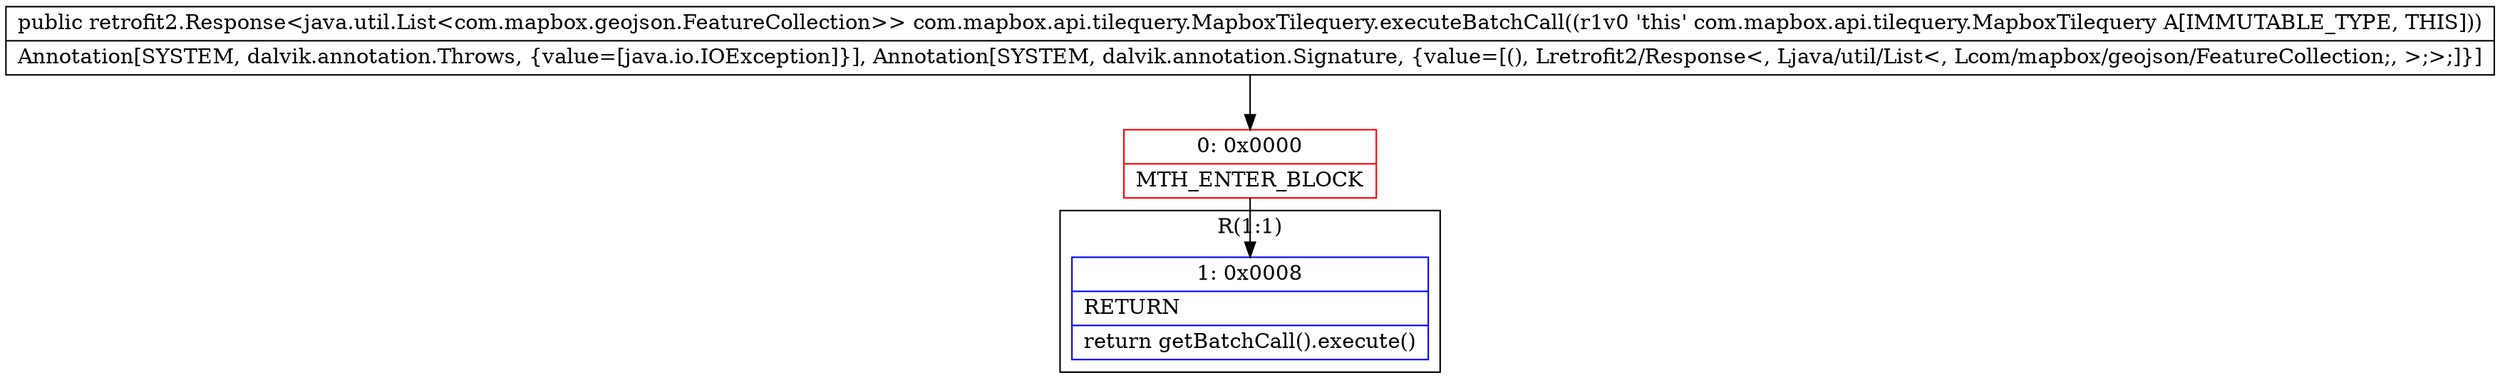 digraph "CFG forcom.mapbox.api.tilequery.MapboxTilequery.executeBatchCall()Lretrofit2\/Response;" {
subgraph cluster_Region_1125029252 {
label = "R(1:1)";
node [shape=record,color=blue];
Node_1 [shape=record,label="{1\:\ 0x0008|RETURN\l|return getBatchCall().execute()\l}"];
}
Node_0 [shape=record,color=red,label="{0\:\ 0x0000|MTH_ENTER_BLOCK\l}"];
MethodNode[shape=record,label="{public retrofit2.Response\<java.util.List\<com.mapbox.geojson.FeatureCollection\>\> com.mapbox.api.tilequery.MapboxTilequery.executeBatchCall((r1v0 'this' com.mapbox.api.tilequery.MapboxTilequery A[IMMUTABLE_TYPE, THIS]))  | Annotation[SYSTEM, dalvik.annotation.Throws, \{value=[java.io.IOException]\}], Annotation[SYSTEM, dalvik.annotation.Signature, \{value=[(), Lretrofit2\/Response\<, Ljava\/util\/List\<, Lcom\/mapbox\/geojson\/FeatureCollection;, \>;\>;]\}]\l}"];
MethodNode -> Node_0;
Node_0 -> Node_1;
}

